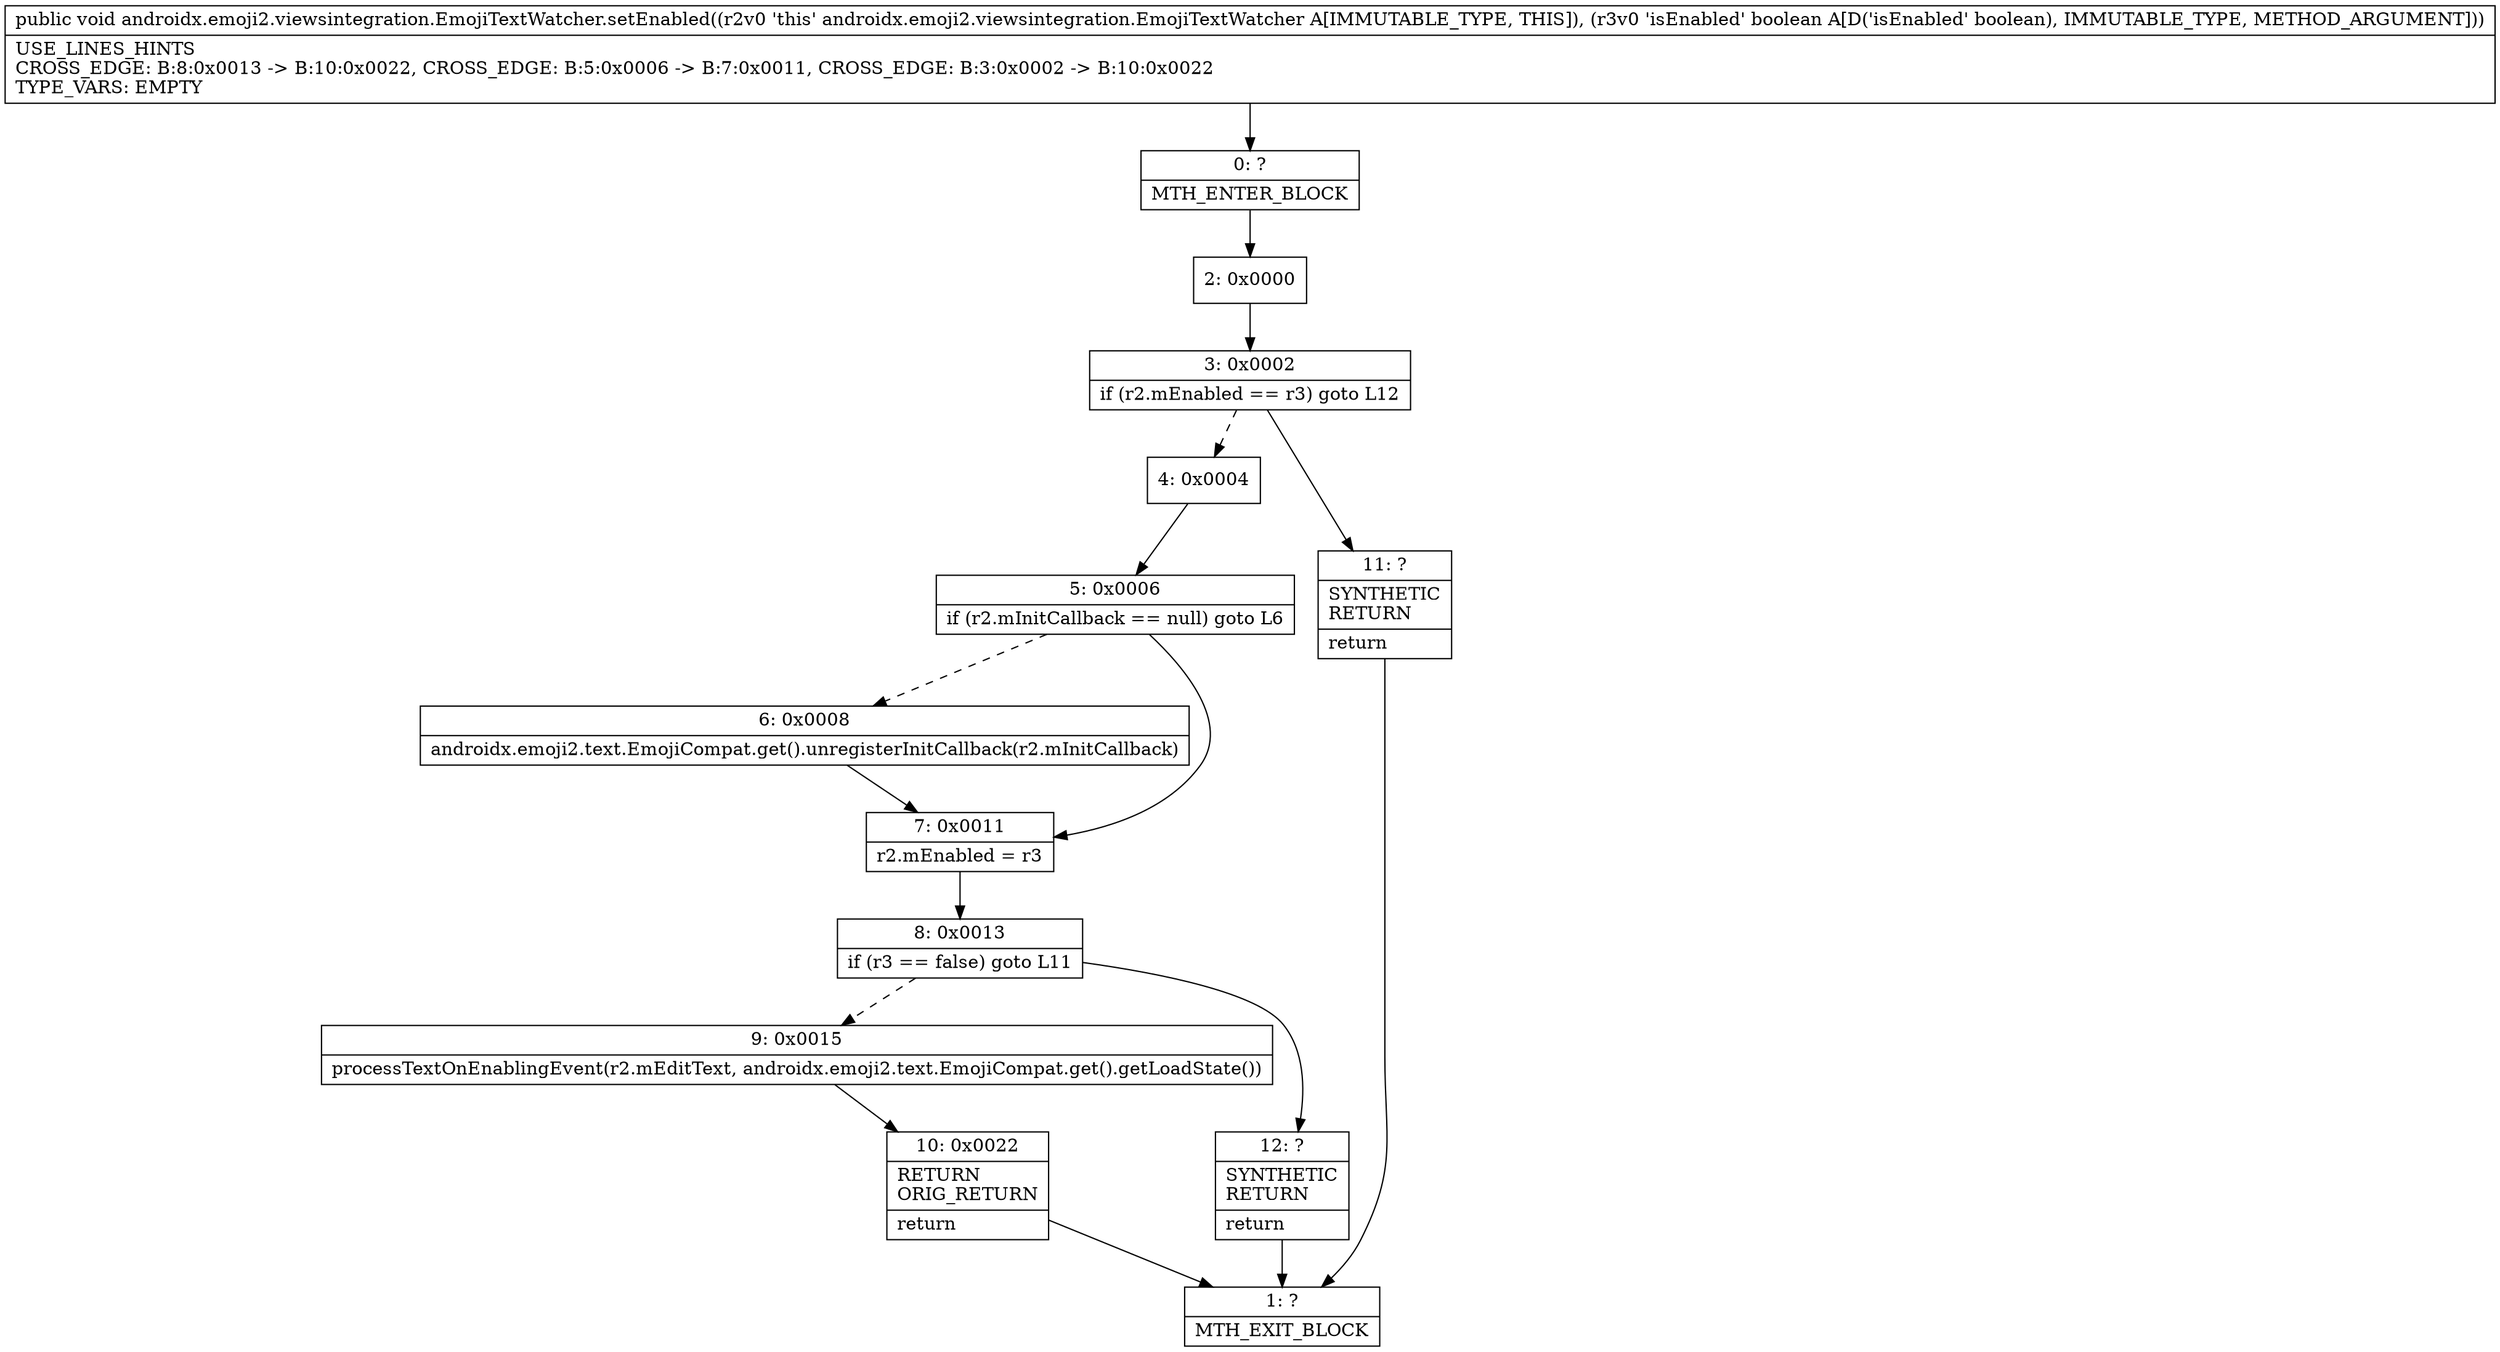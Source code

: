 digraph "CFG forandroidx.emoji2.viewsintegration.EmojiTextWatcher.setEnabled(Z)V" {
Node_0 [shape=record,label="{0\:\ ?|MTH_ENTER_BLOCK\l}"];
Node_2 [shape=record,label="{2\:\ 0x0000}"];
Node_3 [shape=record,label="{3\:\ 0x0002|if (r2.mEnabled == r3) goto L12\l}"];
Node_4 [shape=record,label="{4\:\ 0x0004}"];
Node_5 [shape=record,label="{5\:\ 0x0006|if (r2.mInitCallback == null) goto L6\l}"];
Node_6 [shape=record,label="{6\:\ 0x0008|androidx.emoji2.text.EmojiCompat.get().unregisterInitCallback(r2.mInitCallback)\l}"];
Node_7 [shape=record,label="{7\:\ 0x0011|r2.mEnabled = r3\l}"];
Node_8 [shape=record,label="{8\:\ 0x0013|if (r3 == false) goto L11\l}"];
Node_9 [shape=record,label="{9\:\ 0x0015|processTextOnEnablingEvent(r2.mEditText, androidx.emoji2.text.EmojiCompat.get().getLoadState())\l}"];
Node_10 [shape=record,label="{10\:\ 0x0022|RETURN\lORIG_RETURN\l|return\l}"];
Node_1 [shape=record,label="{1\:\ ?|MTH_EXIT_BLOCK\l}"];
Node_12 [shape=record,label="{12\:\ ?|SYNTHETIC\lRETURN\l|return\l}"];
Node_11 [shape=record,label="{11\:\ ?|SYNTHETIC\lRETURN\l|return\l}"];
MethodNode[shape=record,label="{public void androidx.emoji2.viewsintegration.EmojiTextWatcher.setEnabled((r2v0 'this' androidx.emoji2.viewsintegration.EmojiTextWatcher A[IMMUTABLE_TYPE, THIS]), (r3v0 'isEnabled' boolean A[D('isEnabled' boolean), IMMUTABLE_TYPE, METHOD_ARGUMENT]))  | USE_LINES_HINTS\lCROSS_EDGE: B:8:0x0013 \-\> B:10:0x0022, CROSS_EDGE: B:5:0x0006 \-\> B:7:0x0011, CROSS_EDGE: B:3:0x0002 \-\> B:10:0x0022\lTYPE_VARS: EMPTY\l}"];
MethodNode -> Node_0;Node_0 -> Node_2;
Node_2 -> Node_3;
Node_3 -> Node_4[style=dashed];
Node_3 -> Node_11;
Node_4 -> Node_5;
Node_5 -> Node_6[style=dashed];
Node_5 -> Node_7;
Node_6 -> Node_7;
Node_7 -> Node_8;
Node_8 -> Node_9[style=dashed];
Node_8 -> Node_12;
Node_9 -> Node_10;
Node_10 -> Node_1;
Node_12 -> Node_1;
Node_11 -> Node_1;
}

